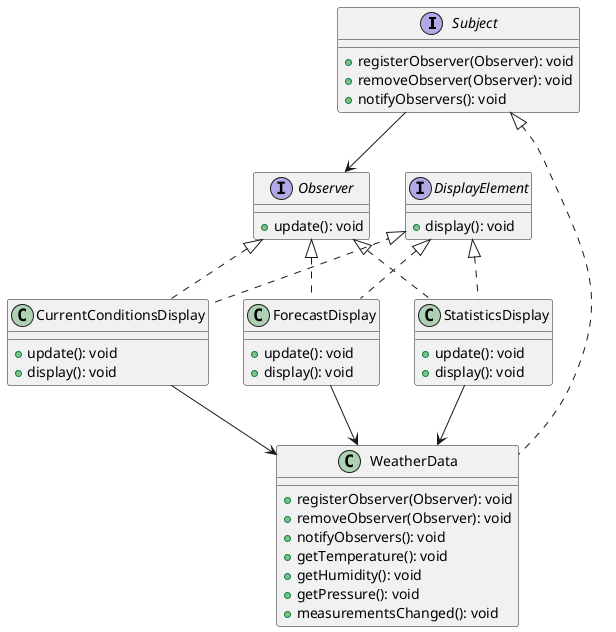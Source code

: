 @startuml test

interface Subject {
    +registerObserver(Observer): void
    +removeObserver(Observer): void
    +notifyObservers(): void
       
}

class WeatherData {
    +registerObserver(Observer): void
    +removeObserver(Observer): void
    +notifyObservers(): void
    +getTemperature(): void
    +getHumidity(): void
    +getPressure(): void
    +measurementsChanged(): void
}

interface Observer {
    +update(): void
}


class CurrentConditionsDisplay {
    +update(): void
    +display(): void
}

class ForecastDisplay {
    +update(): void
    +display(): void
}


class StatisticsDisplay {
    +update(): void
    +display(): void
}


interface DisplayElement {
    +display(): void
}

Subject --> Observer 
Subject <|.. WeatherData 

Observer  <|.. CurrentConditionsDisplay
Observer  <|.. ForecastDisplay
Observer  <|.. StatisticsDisplay

DisplayElement  <|.. CurrentConditionsDisplay
DisplayElement  <|.. ForecastDisplay
DisplayElement  <|.. StatisticsDisplay

CurrentConditionsDisplay --> WeatherData
ForecastDisplay --> WeatherData
StatisticsDisplay --> WeatherData

@enduml